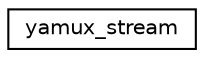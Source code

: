 digraph "Graphical Class Hierarchy"
{
  edge [fontname="Helvetica",fontsize="10",labelfontname="Helvetica",labelfontsize="10"];
  node [fontname="Helvetica",fontsize="10",shape=record];
  rankdir="LR";
  Node0 [label="yamux_stream",height=0.2,width=0.4,color="black", fillcolor="white", style="filled",URL="$structyamux__stream.html"];
}
